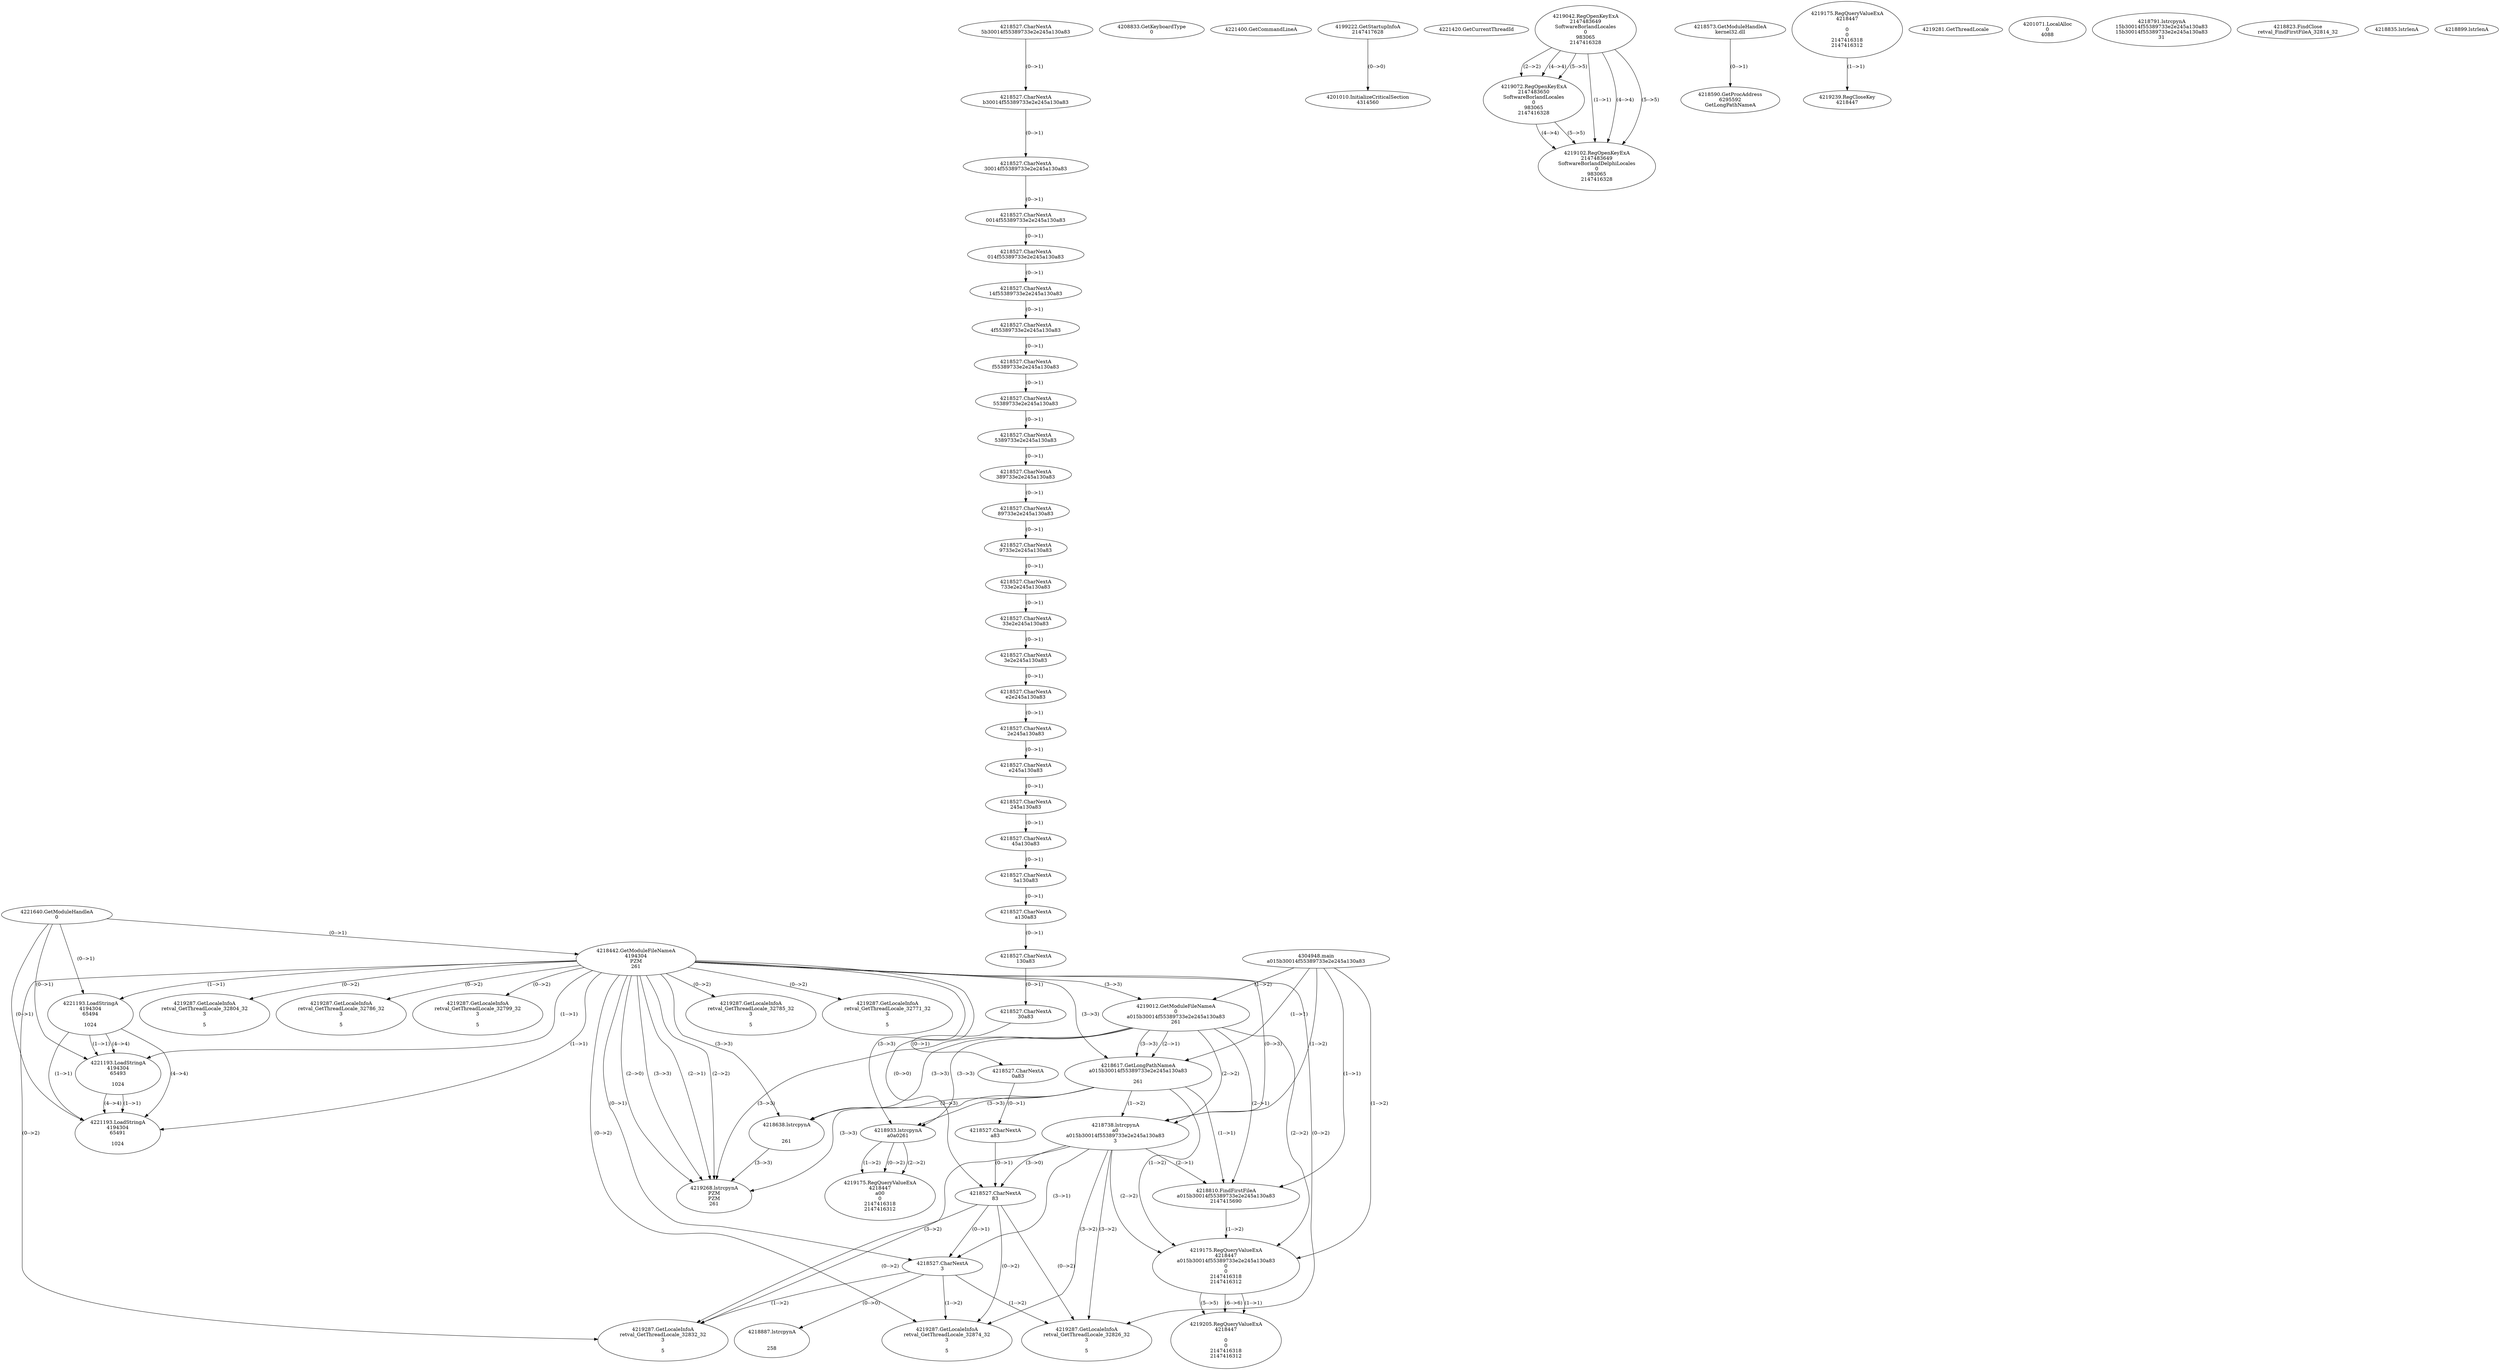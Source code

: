 // Global SCDG with merge call
digraph {
	0 [label="4304948.main
a015b30014f55389733e2e245a130a83"]
	1 [label="4221640.GetModuleHandleA
0"]
	2 [label="4208833.GetKeyboardType
0"]
	3 [label="4221400.GetCommandLineA
"]
	4 [label="4199222.GetStartupInfoA
2147417628"]
	5 [label="4221420.GetCurrentThreadId
"]
	6 [label="4218442.GetModuleFileNameA
4194304
PZM
261"]
	1 -> 6 [label="(0-->1)"]
	7 [label="4219012.GetModuleFileNameA
0
a015b30014f55389733e2e245a130a83
261"]
	0 -> 7 [label="(1-->2)"]
	6 -> 7 [label="(3-->3)"]
	8 [label="4219042.RegOpenKeyExA
2147483649
Software\Borland\Locales
0
983065
2147416328"]
	9 [label="4218573.GetModuleHandleA
kernel32.dll"]
	10 [label="4218590.GetProcAddress
6295592
GetLongPathNameA"]
	9 -> 10 [label="(0-->1)"]
	11 [label="4218617.GetLongPathNameA
a015b30014f55389733e2e245a130a83

261"]
	0 -> 11 [label="(1-->1)"]
	7 -> 11 [label="(2-->1)"]
	6 -> 11 [label="(3-->3)"]
	7 -> 11 [label="(3-->3)"]
	12 [label="4218638.lstrcpynA


261"]
	6 -> 12 [label="(3-->3)"]
	7 -> 12 [label="(3-->3)"]
	11 -> 12 [label="(3-->3)"]
	13 [label="4219175.RegQueryValueExA
4218447

0
0
2147416318
2147416312"]
	14 [label="4219239.RegCloseKey
4218447"]
	13 -> 14 [label="(1-->1)"]
	15 [label="4219268.lstrcpynA
PZM
PZM
261"]
	6 -> 15 [label="(2-->1)"]
	6 -> 15 [label="(2-->2)"]
	6 -> 15 [label="(3-->3)"]
	7 -> 15 [label="(3-->3)"]
	11 -> 15 [label="(3-->3)"]
	12 -> 15 [label="(3-->3)"]
	6 -> 15 [label="(2-->0)"]
	16 [label="4219281.GetThreadLocale
"]
	17 [label="4219287.GetLocaleInfoA
retval_GetThreadLocale_32785_32
3

5"]
	6 -> 17 [label="(0-->2)"]
	18 [label="4221193.LoadStringA
4194304
65494

1024"]
	1 -> 18 [label="(0-->1)"]
	6 -> 18 [label="(1-->1)"]
	19 [label="4221193.LoadStringA
4194304
65493

1024"]
	1 -> 19 [label="(0-->1)"]
	6 -> 19 [label="(1-->1)"]
	18 -> 19 [label="(1-->1)"]
	18 -> 19 [label="(4-->4)"]
	20 [label="4201010.InitializeCriticalSection
4314560"]
	4 -> 20 [label="(0-->0)"]
	21 [label="4201071.LocalAlloc
0
4088"]
	22 [label="4219072.RegOpenKeyExA
2147483650
Software\Borland\Locales
0
983065
2147416328"]
	8 -> 22 [label="(2-->2)"]
	8 -> 22 [label="(4-->4)"]
	8 -> 22 [label="(5-->5)"]
	23 [label="4219102.RegOpenKeyExA
2147483649
Software\Borland\Delphi\Locales
0
983065
2147416328"]
	8 -> 23 [label="(1-->1)"]
	8 -> 23 [label="(4-->4)"]
	22 -> 23 [label="(4-->4)"]
	8 -> 23 [label="(5-->5)"]
	22 -> 23 [label="(5-->5)"]
	24 [label="4219287.GetLocaleInfoA
retval_GetThreadLocale_32771_32
3

5"]
	6 -> 24 [label="(0-->2)"]
	25 [label="4218738.lstrcpynA
a0
a015b30014f55389733e2e245a130a83
3"]
	0 -> 25 [label="(1-->2)"]
	7 -> 25 [label="(2-->2)"]
	11 -> 25 [label="(1-->2)"]
	6 -> 25 [label="(0-->3)"]
	26 [label="4218527.CharNextA
5b30014f55389733e2e245a130a83"]
	27 [label="4218527.CharNextA
b30014f55389733e2e245a130a83"]
	26 -> 27 [label="(0-->1)"]
	28 [label="4218527.CharNextA
30014f55389733e2e245a130a83"]
	27 -> 28 [label="(0-->1)"]
	29 [label="4218527.CharNextA
0014f55389733e2e245a130a83"]
	28 -> 29 [label="(0-->1)"]
	30 [label="4218527.CharNextA
014f55389733e2e245a130a83"]
	29 -> 30 [label="(0-->1)"]
	31 [label="4218527.CharNextA
14f55389733e2e245a130a83"]
	30 -> 31 [label="(0-->1)"]
	32 [label="4218527.CharNextA
4f55389733e2e245a130a83"]
	31 -> 32 [label="(0-->1)"]
	33 [label="4218527.CharNextA
f55389733e2e245a130a83"]
	32 -> 33 [label="(0-->1)"]
	34 [label="4218527.CharNextA
55389733e2e245a130a83"]
	33 -> 34 [label="(0-->1)"]
	35 [label="4218527.CharNextA
5389733e2e245a130a83"]
	34 -> 35 [label="(0-->1)"]
	36 [label="4218527.CharNextA
389733e2e245a130a83"]
	35 -> 36 [label="(0-->1)"]
	37 [label="4218527.CharNextA
89733e2e245a130a83"]
	36 -> 37 [label="(0-->1)"]
	38 [label="4218527.CharNextA
9733e2e245a130a83"]
	37 -> 38 [label="(0-->1)"]
	39 [label="4218527.CharNextA
733e2e245a130a83"]
	38 -> 39 [label="(0-->1)"]
	40 [label="4218527.CharNextA
33e2e245a130a83"]
	39 -> 40 [label="(0-->1)"]
	41 [label="4218527.CharNextA
3e2e245a130a83"]
	40 -> 41 [label="(0-->1)"]
	42 [label="4218527.CharNextA
e2e245a130a83"]
	41 -> 42 [label="(0-->1)"]
	43 [label="4218527.CharNextA
2e245a130a83"]
	42 -> 43 [label="(0-->1)"]
	44 [label="4218527.CharNextA
e245a130a83"]
	43 -> 44 [label="(0-->1)"]
	45 [label="4218527.CharNextA
245a130a83"]
	44 -> 45 [label="(0-->1)"]
	46 [label="4218527.CharNextA
45a130a83"]
	45 -> 46 [label="(0-->1)"]
	47 [label="4218527.CharNextA
5a130a83"]
	46 -> 47 [label="(0-->1)"]
	48 [label="4218527.CharNextA
a130a83"]
	47 -> 48 [label="(0-->1)"]
	49 [label="4218527.CharNextA
130a83"]
	48 -> 49 [label="(0-->1)"]
	50 [label="4218527.CharNextA
30a83"]
	49 -> 50 [label="(0-->1)"]
	51 [label="4218527.CharNextA
0a83"]
	50 -> 51 [label="(0-->1)"]
	52 [label="4218527.CharNextA
a83"]
	51 -> 52 [label="(0-->1)"]
	53 [label="4218527.CharNextA
83"]
	52 -> 53 [label="(0-->1)"]
	6 -> 53 [label="(0-->0)"]
	25 -> 53 [label="(3-->0)"]
	54 [label="4218527.CharNextA
3"]
	6 -> 54 [label="(0-->1)"]
	25 -> 54 [label="(3-->1)"]
	53 -> 54 [label="(0-->1)"]
	55 [label="4218791.lstrcpynA
15b30014f55389733e2e245a130a83
15b30014f55389733e2e245a130a83
31"]
	56 [label="4218810.FindFirstFileA
a015b30014f55389733e2e245a130a83
2147415690"]
	0 -> 56 [label="(1-->1)"]
	7 -> 56 [label="(2-->1)"]
	11 -> 56 [label="(1-->1)"]
	25 -> 56 [label="(2-->1)"]
	57 [label="4219175.RegQueryValueExA
4218447
a015b30014f55389733e2e245a130a83
0
0
2147416318
2147416312"]
	0 -> 57 [label="(1-->2)"]
	7 -> 57 [label="(2-->2)"]
	11 -> 57 [label="(1-->2)"]
	25 -> 57 [label="(2-->2)"]
	56 -> 57 [label="(1-->2)"]
	58 [label="4219205.RegQueryValueExA
4218447

0
0
2147416318
2147416312"]
	57 -> 58 [label="(1-->1)"]
	57 -> 58 [label="(5-->5)"]
	57 -> 58 [label="(6-->6)"]
	59 [label="4219287.GetLocaleInfoA
retval_GetThreadLocale_32832_32
3

5"]
	6 -> 59 [label="(0-->2)"]
	25 -> 59 [label="(3-->2)"]
	53 -> 59 [label="(0-->2)"]
	54 -> 59 [label="(1-->2)"]
	60 [label="4219287.GetLocaleInfoA
retval_GetThreadLocale_32826_32
3

5"]
	6 -> 60 [label="(0-->2)"]
	25 -> 60 [label="(3-->2)"]
	53 -> 60 [label="(0-->2)"]
	54 -> 60 [label="(1-->2)"]
	61 [label="4218823.FindClose
retval_FindFirstFileA_32814_32"]
	62 [label="4218835.lstrlenA
"]
	63 [label="4218887.lstrcpynA


258"]
	54 -> 63 [label="(0-->0)"]
	64 [label="4218899.lstrlenA
"]
	65 [label="4218933.lstrcpynA
a0\
a0\
261"]
	6 -> 65 [label="(3-->3)"]
	7 -> 65 [label="(3-->3)"]
	11 -> 65 [label="(3-->3)"]
	66 [label="4219175.RegQueryValueExA
4218447
a0\
0
0
2147416318
2147416312"]
	65 -> 66 [label="(1-->2)"]
	65 -> 66 [label="(2-->2)"]
	65 -> 66 [label="(0-->2)"]
	67 [label="4219287.GetLocaleInfoA
retval_GetThreadLocale_32874_32
3

5"]
	6 -> 67 [label="(0-->2)"]
	25 -> 67 [label="(3-->2)"]
	53 -> 67 [label="(0-->2)"]
	54 -> 67 [label="(1-->2)"]
	68 [label="4219287.GetLocaleInfoA
retval_GetThreadLocale_32804_32
3

5"]
	6 -> 68 [label="(0-->2)"]
	69 [label="4221193.LoadStringA
4194304
65491

1024"]
	1 -> 69 [label="(0-->1)"]
	6 -> 69 [label="(1-->1)"]
	18 -> 69 [label="(1-->1)"]
	19 -> 69 [label="(1-->1)"]
	18 -> 69 [label="(4-->4)"]
	19 -> 69 [label="(4-->4)"]
	70 [label="4219287.GetLocaleInfoA
retval_GetThreadLocale_32786_32
3

5"]
	6 -> 70 [label="(0-->2)"]
	71 [label="4219287.GetLocaleInfoA
retval_GetThreadLocale_32799_32
3

5"]
	6 -> 71 [label="(0-->2)"]
}
